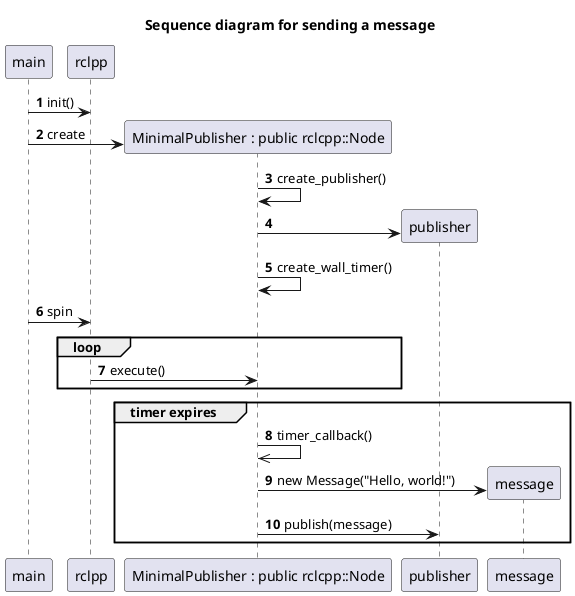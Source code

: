 @startuml
title Sequence diagram for sending a message
participant main  as main
participant "rclpp" as rcpp_p
participant "MinimalPublisher : public rclcpp::Node" as node
participant publisher
autonumber 
main->rcpp_p: init()
create node
main-> node:create
node->node: create_publisher()
create publisher
node->publisher:
node->node: create_wall_timer()
main->rcpp_p :spin
loop
rcpp_p->node:execute()
end
group timer expires
node->>node: timer_callback()
create message
node->message : new Message("Hello, world!") 
node->publisher:publish(message)
end
@enduml
